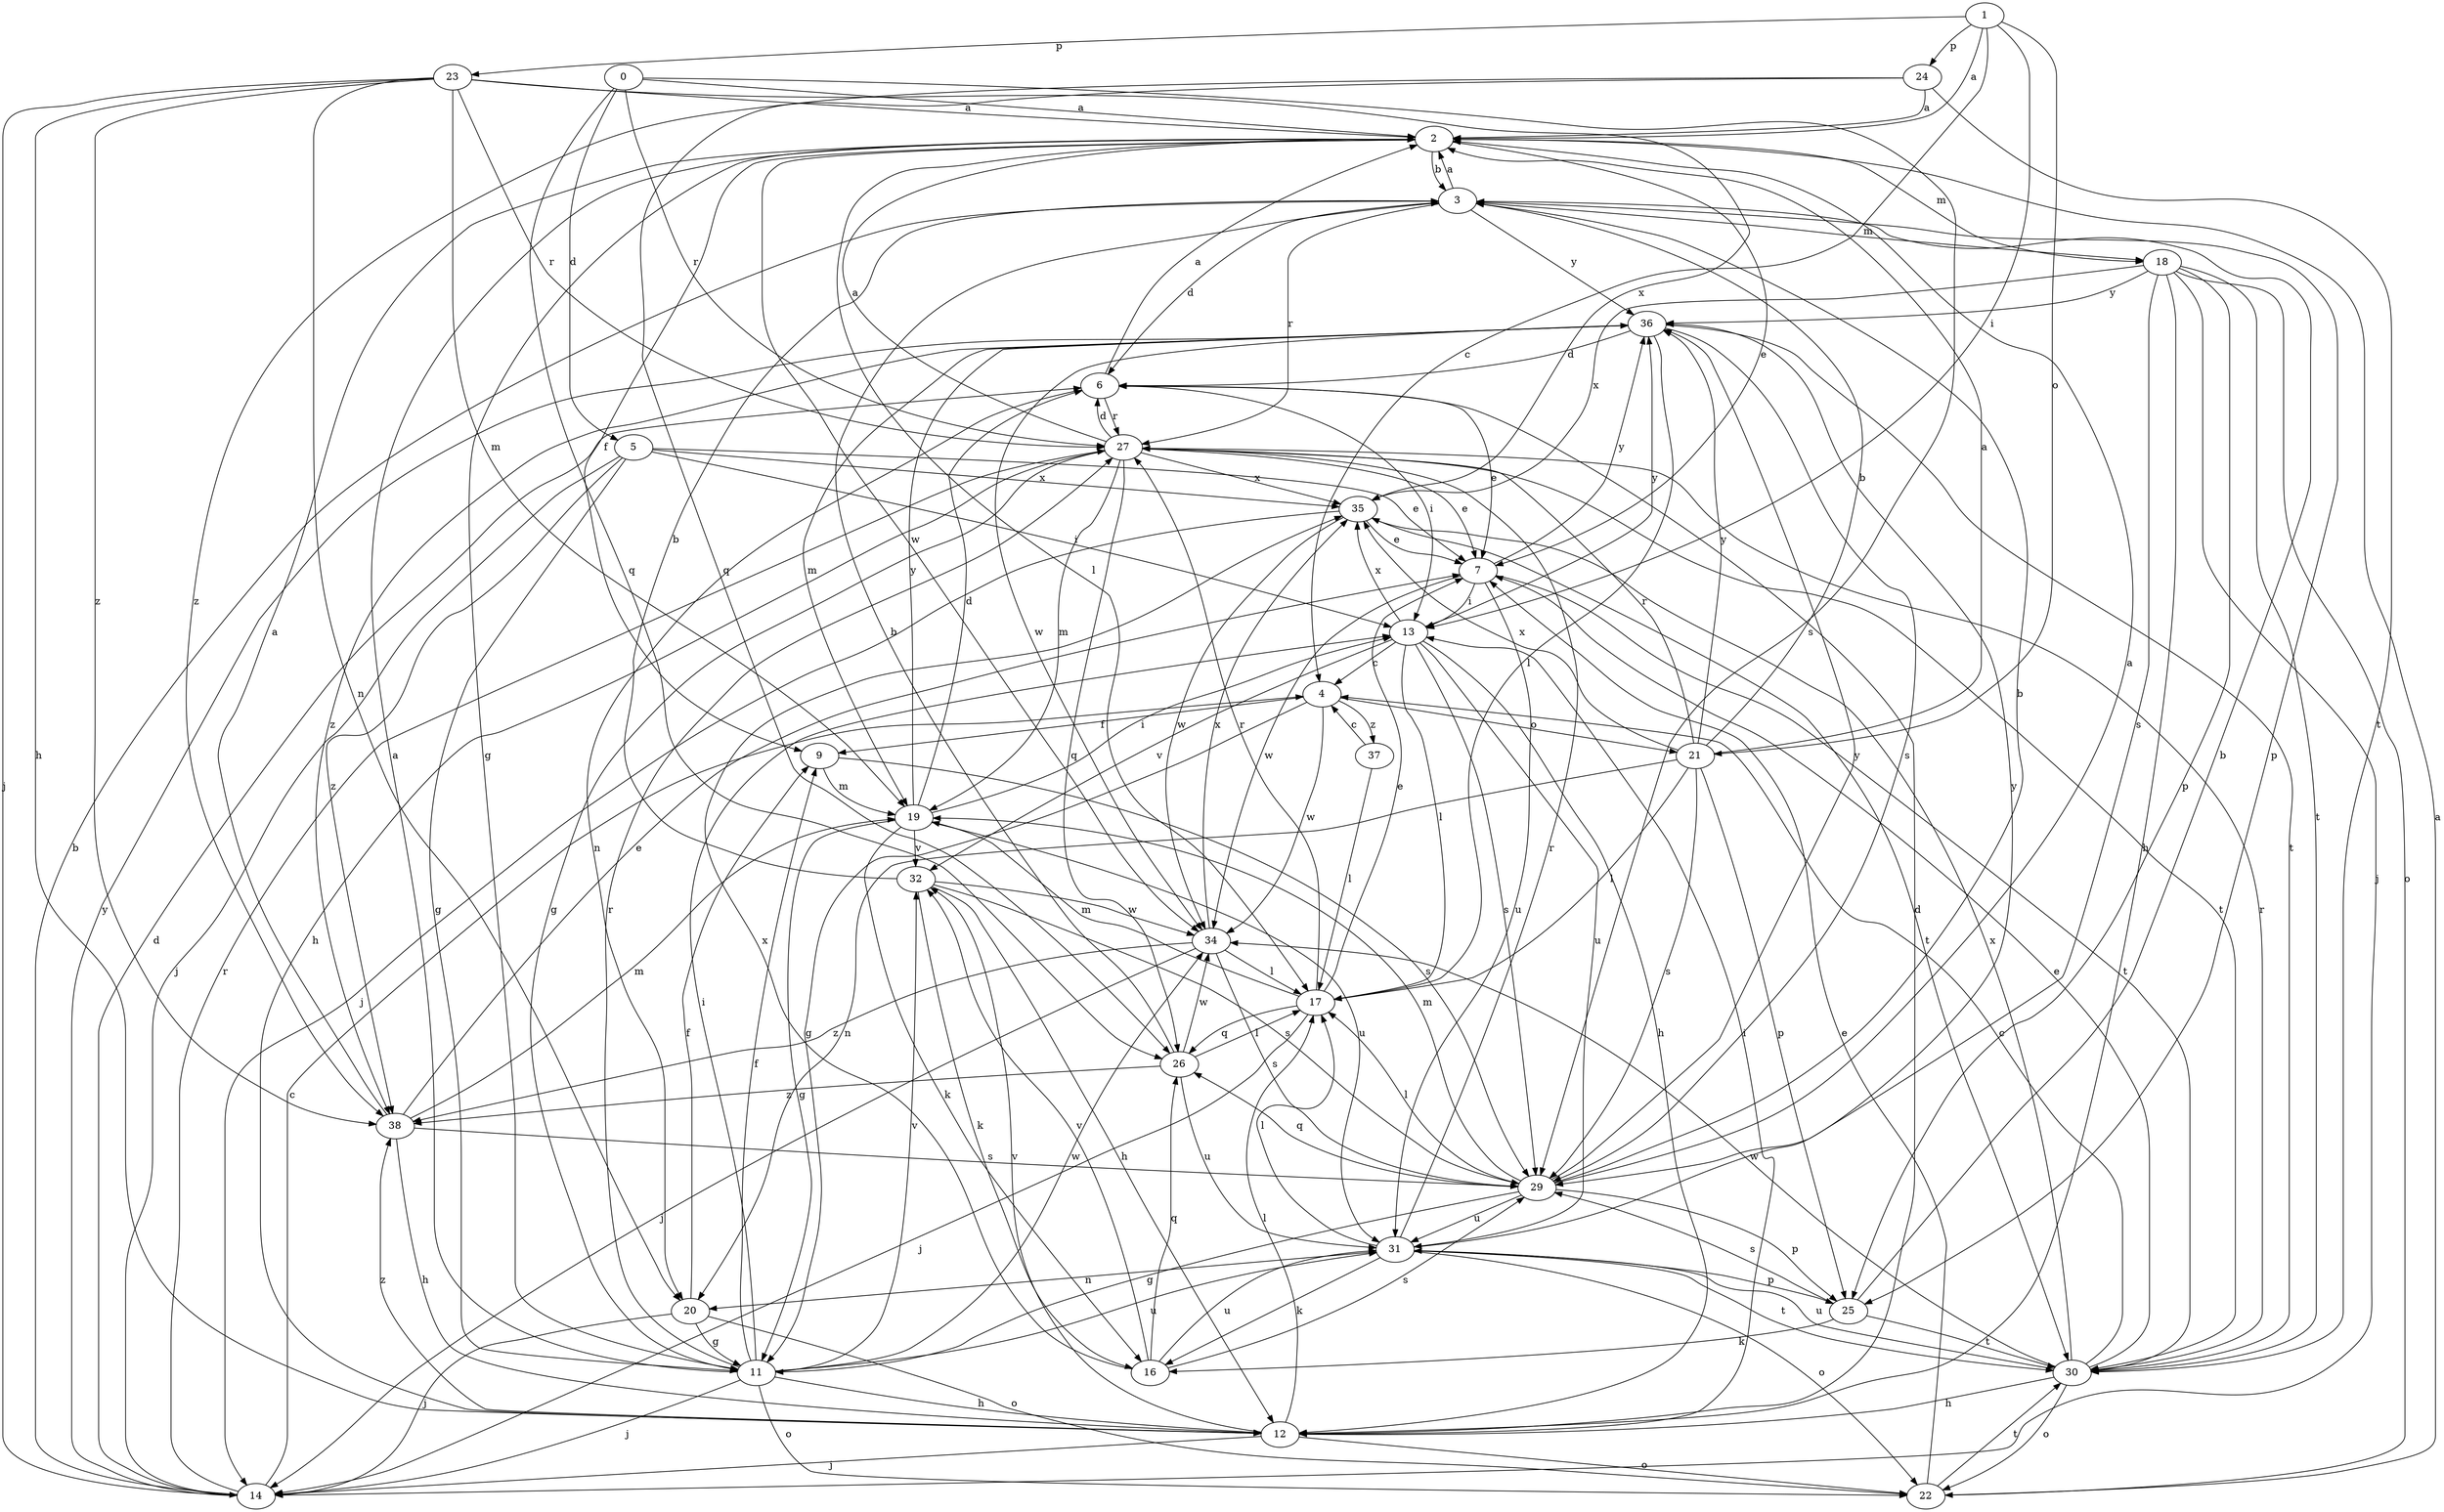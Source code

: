 strict digraph  {
0;
1;
2;
3;
4;
5;
6;
7;
9;
11;
12;
13;
14;
16;
17;
18;
19;
20;
21;
22;
23;
24;
25;
26;
27;
29;
30;
31;
32;
34;
35;
36;
37;
38;
0 -> 2  [label=a];
0 -> 5  [label=d];
0 -> 26  [label=q];
0 -> 27  [label=r];
0 -> 29  [label=s];
1 -> 2  [label=a];
1 -> 4  [label=c];
1 -> 13  [label=i];
1 -> 21  [label=o];
1 -> 23  [label=p];
1 -> 24  [label=p];
2 -> 3  [label=b];
2 -> 7  [label=e];
2 -> 9  [label=f];
2 -> 11  [label=g];
2 -> 17  [label=l];
2 -> 18  [label=m];
2 -> 34  [label=w];
3 -> 2  [label=a];
3 -> 6  [label=d];
3 -> 18  [label=m];
3 -> 25  [label=p];
3 -> 27  [label=r];
3 -> 36  [label=y];
4 -> 9  [label=f];
4 -> 11  [label=g];
4 -> 21  [label=o];
4 -> 34  [label=w];
4 -> 37  [label=z];
5 -> 7  [label=e];
5 -> 11  [label=g];
5 -> 13  [label=i];
5 -> 14  [label=j];
5 -> 35  [label=x];
5 -> 38  [label=z];
6 -> 2  [label=a];
6 -> 7  [label=e];
6 -> 13  [label=i];
6 -> 20  [label=n];
6 -> 27  [label=r];
7 -> 13  [label=i];
7 -> 30  [label=t];
7 -> 31  [label=u];
7 -> 34  [label=w];
7 -> 36  [label=y];
9 -> 19  [label=m];
9 -> 29  [label=s];
11 -> 2  [label=a];
11 -> 9  [label=f];
11 -> 12  [label=h];
11 -> 13  [label=i];
11 -> 14  [label=j];
11 -> 22  [label=o];
11 -> 27  [label=r];
11 -> 31  [label=u];
11 -> 32  [label=v];
11 -> 34  [label=w];
12 -> 6  [label=d];
12 -> 13  [label=i];
12 -> 14  [label=j];
12 -> 17  [label=l];
12 -> 22  [label=o];
12 -> 32  [label=v];
12 -> 38  [label=z];
13 -> 4  [label=c];
13 -> 12  [label=h];
13 -> 17  [label=l];
13 -> 29  [label=s];
13 -> 31  [label=u];
13 -> 32  [label=v];
13 -> 35  [label=x];
13 -> 36  [label=y];
14 -> 3  [label=b];
14 -> 4  [label=c];
14 -> 6  [label=d];
14 -> 27  [label=r];
14 -> 36  [label=y];
16 -> 26  [label=q];
16 -> 29  [label=s];
16 -> 31  [label=u];
16 -> 32  [label=v];
16 -> 35  [label=x];
17 -> 7  [label=e];
17 -> 14  [label=j];
17 -> 19  [label=m];
17 -> 26  [label=q];
17 -> 27  [label=r];
18 -> 12  [label=h];
18 -> 14  [label=j];
18 -> 22  [label=o];
18 -> 25  [label=p];
18 -> 29  [label=s];
18 -> 30  [label=t];
18 -> 35  [label=x];
18 -> 36  [label=y];
19 -> 6  [label=d];
19 -> 11  [label=g];
19 -> 13  [label=i];
19 -> 16  [label=k];
19 -> 31  [label=u];
19 -> 32  [label=v];
19 -> 36  [label=y];
20 -> 9  [label=f];
20 -> 11  [label=g];
20 -> 14  [label=j];
20 -> 22  [label=o];
21 -> 2  [label=a];
21 -> 3  [label=b];
21 -> 17  [label=l];
21 -> 20  [label=n];
21 -> 25  [label=p];
21 -> 27  [label=r];
21 -> 29  [label=s];
21 -> 35  [label=x];
21 -> 36  [label=y];
22 -> 2  [label=a];
22 -> 7  [label=e];
22 -> 30  [label=t];
23 -> 2  [label=a];
23 -> 12  [label=h];
23 -> 14  [label=j];
23 -> 19  [label=m];
23 -> 20  [label=n];
23 -> 27  [label=r];
23 -> 35  [label=x];
23 -> 38  [label=z];
24 -> 2  [label=a];
24 -> 26  [label=q];
24 -> 30  [label=t];
24 -> 38  [label=z];
25 -> 3  [label=b];
25 -> 16  [label=k];
25 -> 29  [label=s];
25 -> 30  [label=t];
26 -> 3  [label=b];
26 -> 17  [label=l];
26 -> 31  [label=u];
26 -> 34  [label=w];
26 -> 38  [label=z];
27 -> 2  [label=a];
27 -> 6  [label=d];
27 -> 7  [label=e];
27 -> 11  [label=g];
27 -> 12  [label=h];
27 -> 19  [label=m];
27 -> 26  [label=q];
27 -> 30  [label=t];
27 -> 35  [label=x];
29 -> 2  [label=a];
29 -> 3  [label=b];
29 -> 11  [label=g];
29 -> 17  [label=l];
29 -> 19  [label=m];
29 -> 25  [label=p];
29 -> 26  [label=q];
29 -> 31  [label=u];
29 -> 36  [label=y];
30 -> 4  [label=c];
30 -> 7  [label=e];
30 -> 12  [label=h];
30 -> 22  [label=o];
30 -> 27  [label=r];
30 -> 31  [label=u];
30 -> 34  [label=w];
30 -> 35  [label=x];
31 -> 16  [label=k];
31 -> 17  [label=l];
31 -> 20  [label=n];
31 -> 22  [label=o];
31 -> 25  [label=p];
31 -> 27  [label=r];
31 -> 30  [label=t];
31 -> 36  [label=y];
32 -> 3  [label=b];
32 -> 12  [label=h];
32 -> 16  [label=k];
32 -> 29  [label=s];
32 -> 34  [label=w];
34 -> 14  [label=j];
34 -> 17  [label=l];
34 -> 29  [label=s];
34 -> 35  [label=x];
34 -> 38  [label=z];
35 -> 7  [label=e];
35 -> 14  [label=j];
35 -> 30  [label=t];
35 -> 34  [label=w];
36 -> 6  [label=d];
36 -> 17  [label=l];
36 -> 19  [label=m];
36 -> 29  [label=s];
36 -> 30  [label=t];
36 -> 34  [label=w];
36 -> 38  [label=z];
37 -> 4  [label=c];
37 -> 17  [label=l];
38 -> 2  [label=a];
38 -> 7  [label=e];
38 -> 12  [label=h];
38 -> 19  [label=m];
38 -> 29  [label=s];
}
